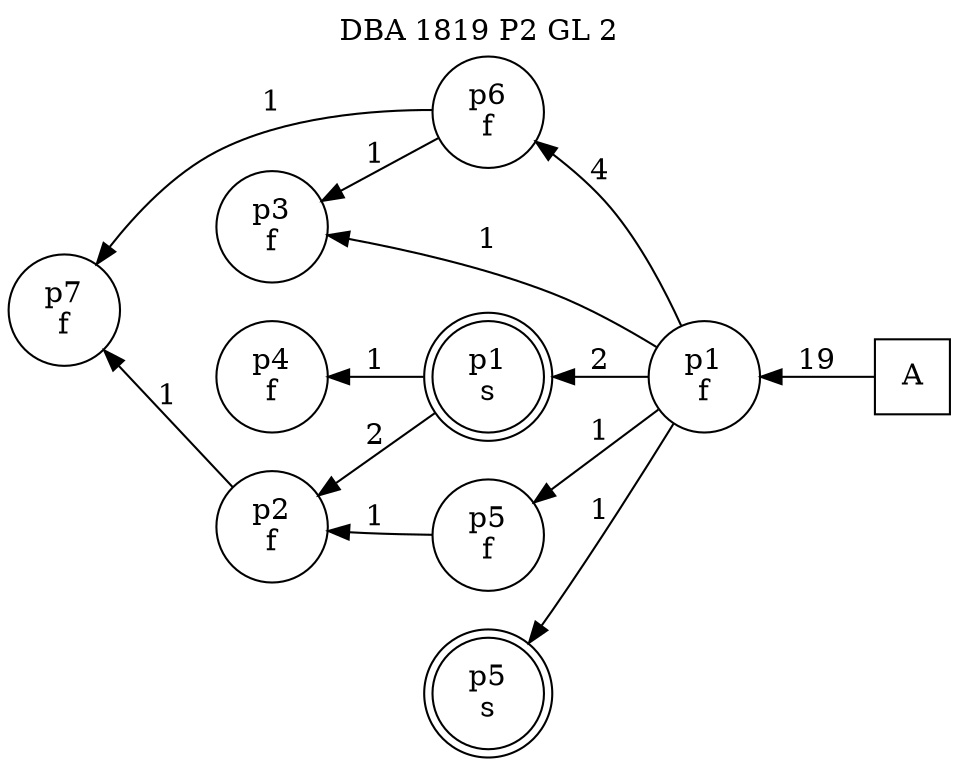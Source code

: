 digraph DBA_1819_P2_GL_2_GOOD {
labelloc="tl"
label= " DBA 1819 P2 GL 2 "
rankdir="RL";
graph [ size=" 10 , 10 !"]

"A" [shape="square" label="A"]
"p1_f" [shape="circle" label="p1
f"]
"p6_f" [shape="circle" label="p6
f"]
"p1_s" [shape="doublecircle" label="p1
s"]
"p4_f" [shape="circle" label="p4
f"]
"p2_f" [shape="circle" label="p2
f"]
"p7_f" [shape="circle" label="p7
f"]
"p3_f" [shape="circle" label="p3
f"]
"p5_f" [shape="circle" label="p5
f"]
"p5_s" [shape="doublecircle" label="p5
s"]
"A" -> "p1_f" [ label=19]
"p1_f" -> "p6_f" [ label=4]
"p1_f" -> "p1_s" [ label=2]
"p1_f" -> "p3_f" [ label=1]
"p1_f" -> "p5_f" [ label=1]
"p1_f" -> "p5_s" [ label=1]
"p6_f" -> "p7_f" [ label=1]
"p6_f" -> "p3_f" [ label=1]
"p1_s" -> "p4_f" [ label=1]
"p1_s" -> "p2_f" [ label=2]
"p2_f" -> "p7_f" [ label=1]
"p5_f" -> "p2_f" [ label=1]
}
